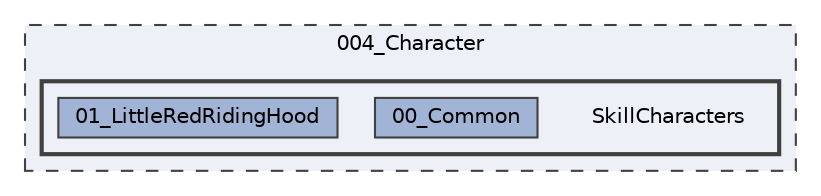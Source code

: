 digraph "004_Character/SkillCharacters"
{
 // LATEX_PDF_SIZE
  bgcolor="transparent";
  edge [fontname=Helvetica,fontsize=10,labelfontname=Helvetica,labelfontsize=10];
  node [fontname=Helvetica,fontsize=10,shape=box,height=0.2,width=0.4];
  compound=true
  subgraph clusterdir_9db0231fa98a2194c1a027d2b5a55f8d {
    graph [ bgcolor="#edf0f7", pencolor="grey25", label="004_Character", fontname=Helvetica,fontsize=10 style="filled,dashed", URL="dir_9db0231fa98a2194c1a027d2b5a55f8d.html",tooltip=""]
  subgraph clusterdir_31c1a84953224f00cf94b5c3d0be43a7 {
    graph [ bgcolor="#edf0f7", pencolor="grey25", label="", fontname=Helvetica,fontsize=10 style="filled,bold", URL="dir_31c1a84953224f00cf94b5c3d0be43a7.html",tooltip=""]
    dir_31c1a84953224f00cf94b5c3d0be43a7 [shape=plaintext, label="SkillCharacters"];
  dir_b0cf6f680c7d0304f5a3adbf2744ef7b [label="00_Common", fillcolor="#a2b4d6", color="grey25", style="filled", URL="dir_b0cf6f680c7d0304f5a3adbf2744ef7b.html",tooltip=""];
  dir_327f9e12d2caecce122a7520f9c67d69 [label="01_LittleRedRidingHood", fillcolor="#a2b4d6", color="grey25", style="filled", URL="dir_327f9e12d2caecce122a7520f9c67d69.html",tooltip=""];
  }
  }
}
